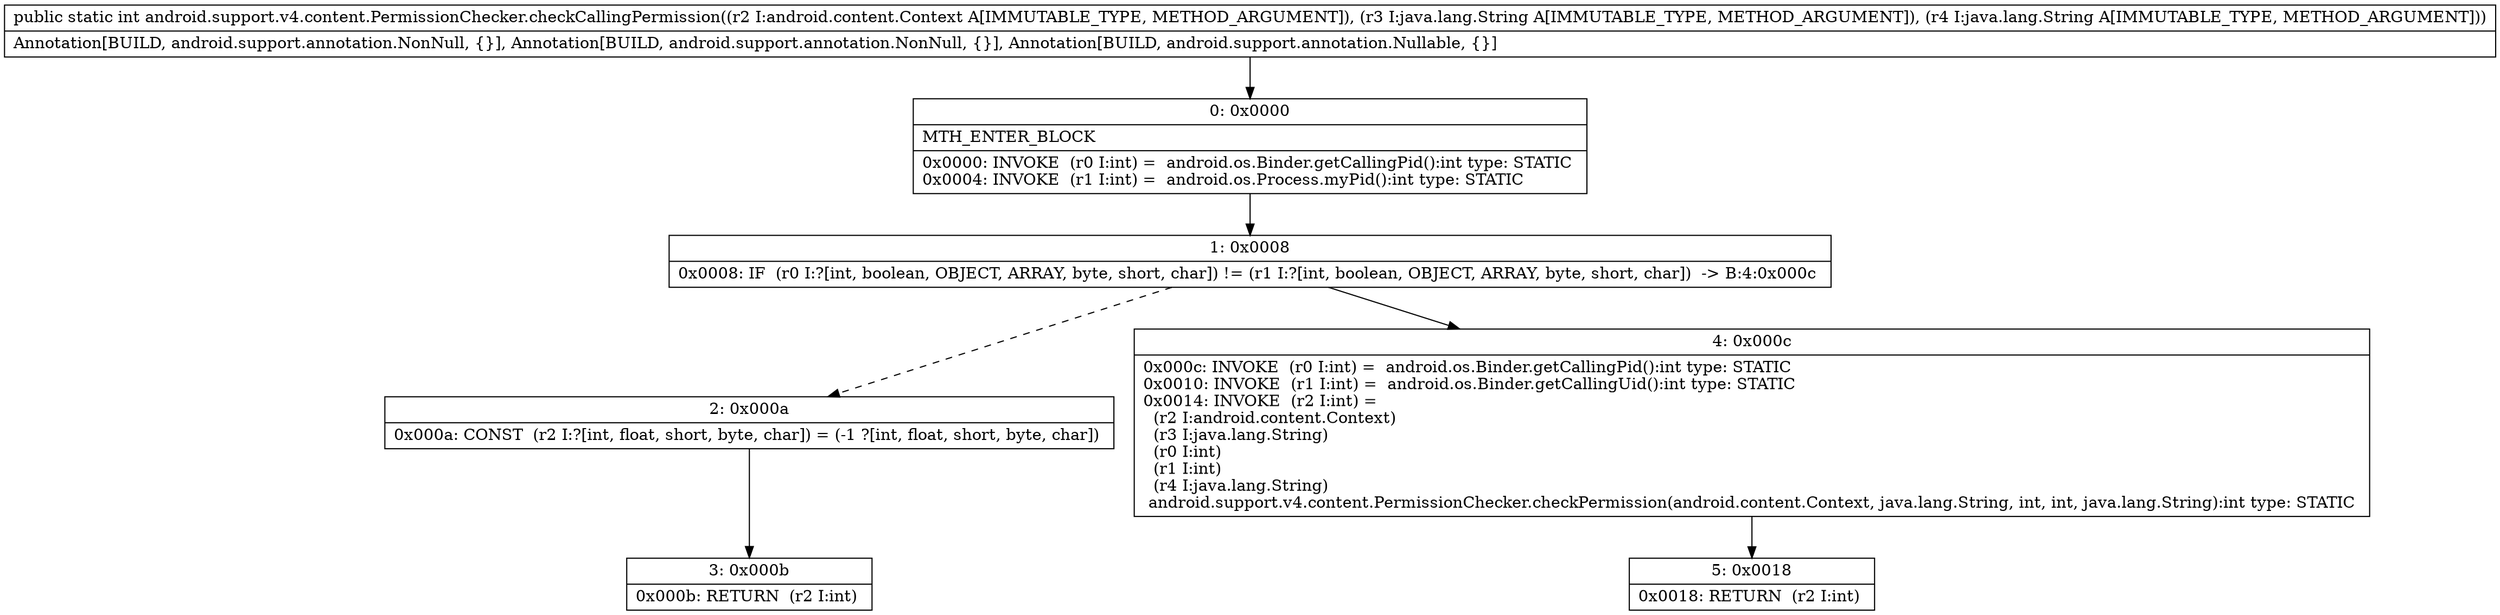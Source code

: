 digraph "CFG forandroid.support.v4.content.PermissionChecker.checkCallingPermission(Landroid\/content\/Context;Ljava\/lang\/String;Ljava\/lang\/String;)I" {
Node_0 [shape=record,label="{0\:\ 0x0000|MTH_ENTER_BLOCK\l|0x0000: INVOKE  (r0 I:int) =  android.os.Binder.getCallingPid():int type: STATIC \l0x0004: INVOKE  (r1 I:int) =  android.os.Process.myPid():int type: STATIC \l}"];
Node_1 [shape=record,label="{1\:\ 0x0008|0x0008: IF  (r0 I:?[int, boolean, OBJECT, ARRAY, byte, short, char]) != (r1 I:?[int, boolean, OBJECT, ARRAY, byte, short, char])  \-\> B:4:0x000c \l}"];
Node_2 [shape=record,label="{2\:\ 0x000a|0x000a: CONST  (r2 I:?[int, float, short, byte, char]) = (\-1 ?[int, float, short, byte, char]) \l}"];
Node_3 [shape=record,label="{3\:\ 0x000b|0x000b: RETURN  (r2 I:int) \l}"];
Node_4 [shape=record,label="{4\:\ 0x000c|0x000c: INVOKE  (r0 I:int) =  android.os.Binder.getCallingPid():int type: STATIC \l0x0010: INVOKE  (r1 I:int) =  android.os.Binder.getCallingUid():int type: STATIC \l0x0014: INVOKE  (r2 I:int) = \l  (r2 I:android.content.Context)\l  (r3 I:java.lang.String)\l  (r0 I:int)\l  (r1 I:int)\l  (r4 I:java.lang.String)\l android.support.v4.content.PermissionChecker.checkPermission(android.content.Context, java.lang.String, int, int, java.lang.String):int type: STATIC \l}"];
Node_5 [shape=record,label="{5\:\ 0x0018|0x0018: RETURN  (r2 I:int) \l}"];
MethodNode[shape=record,label="{public static int android.support.v4.content.PermissionChecker.checkCallingPermission((r2 I:android.content.Context A[IMMUTABLE_TYPE, METHOD_ARGUMENT]), (r3 I:java.lang.String A[IMMUTABLE_TYPE, METHOD_ARGUMENT]), (r4 I:java.lang.String A[IMMUTABLE_TYPE, METHOD_ARGUMENT]))  | Annotation[BUILD, android.support.annotation.NonNull, \{\}], Annotation[BUILD, android.support.annotation.NonNull, \{\}], Annotation[BUILD, android.support.annotation.Nullable, \{\}]\l}"];
MethodNode -> Node_0;
Node_0 -> Node_1;
Node_1 -> Node_2[style=dashed];
Node_1 -> Node_4;
Node_2 -> Node_3;
Node_4 -> Node_5;
}

